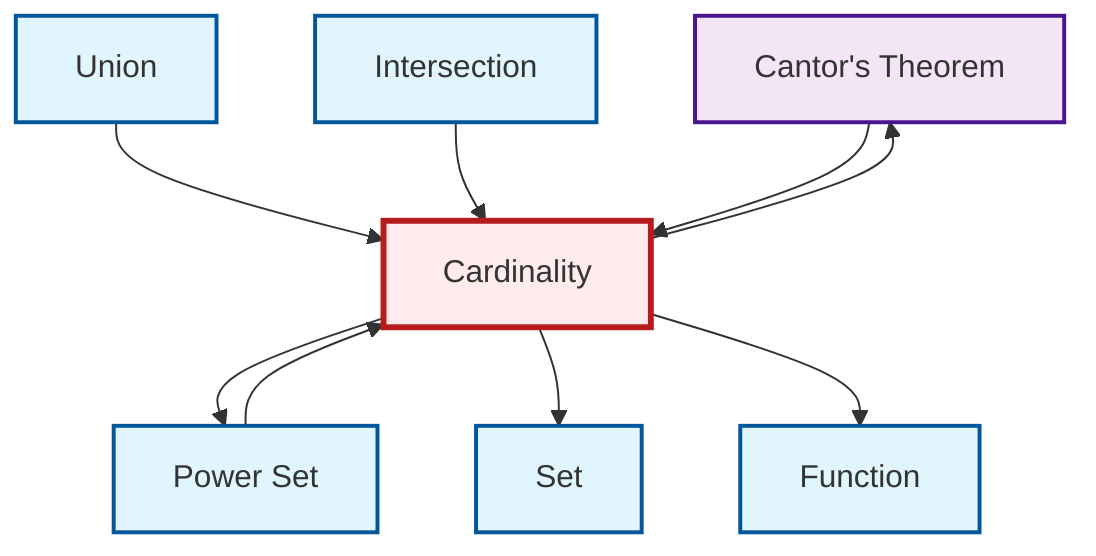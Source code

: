 graph TD
    classDef definition fill:#e1f5fe,stroke:#01579b,stroke-width:2px
    classDef theorem fill:#f3e5f5,stroke:#4a148c,stroke-width:2px
    classDef axiom fill:#fff3e0,stroke:#e65100,stroke-width:2px
    classDef example fill:#e8f5e9,stroke:#1b5e20,stroke-width:2px
    classDef current fill:#ffebee,stroke:#b71c1c,stroke-width:3px
    thm-cantor["Cantor's Theorem"]:::theorem
    def-power-set["Power Set"]:::definition
    def-set["Set"]:::definition
    def-function["Function"]:::definition
    def-intersection["Intersection"]:::definition
    def-cardinality["Cardinality"]:::definition
    def-union["Union"]:::definition
    def-cardinality --> thm-cantor
    def-cardinality --> def-power-set
    def-cardinality --> def-set
    def-union --> def-cardinality
    def-cardinality --> def-function
    def-intersection --> def-cardinality
    thm-cantor --> def-cardinality
    def-power-set --> def-cardinality
    class def-cardinality current
